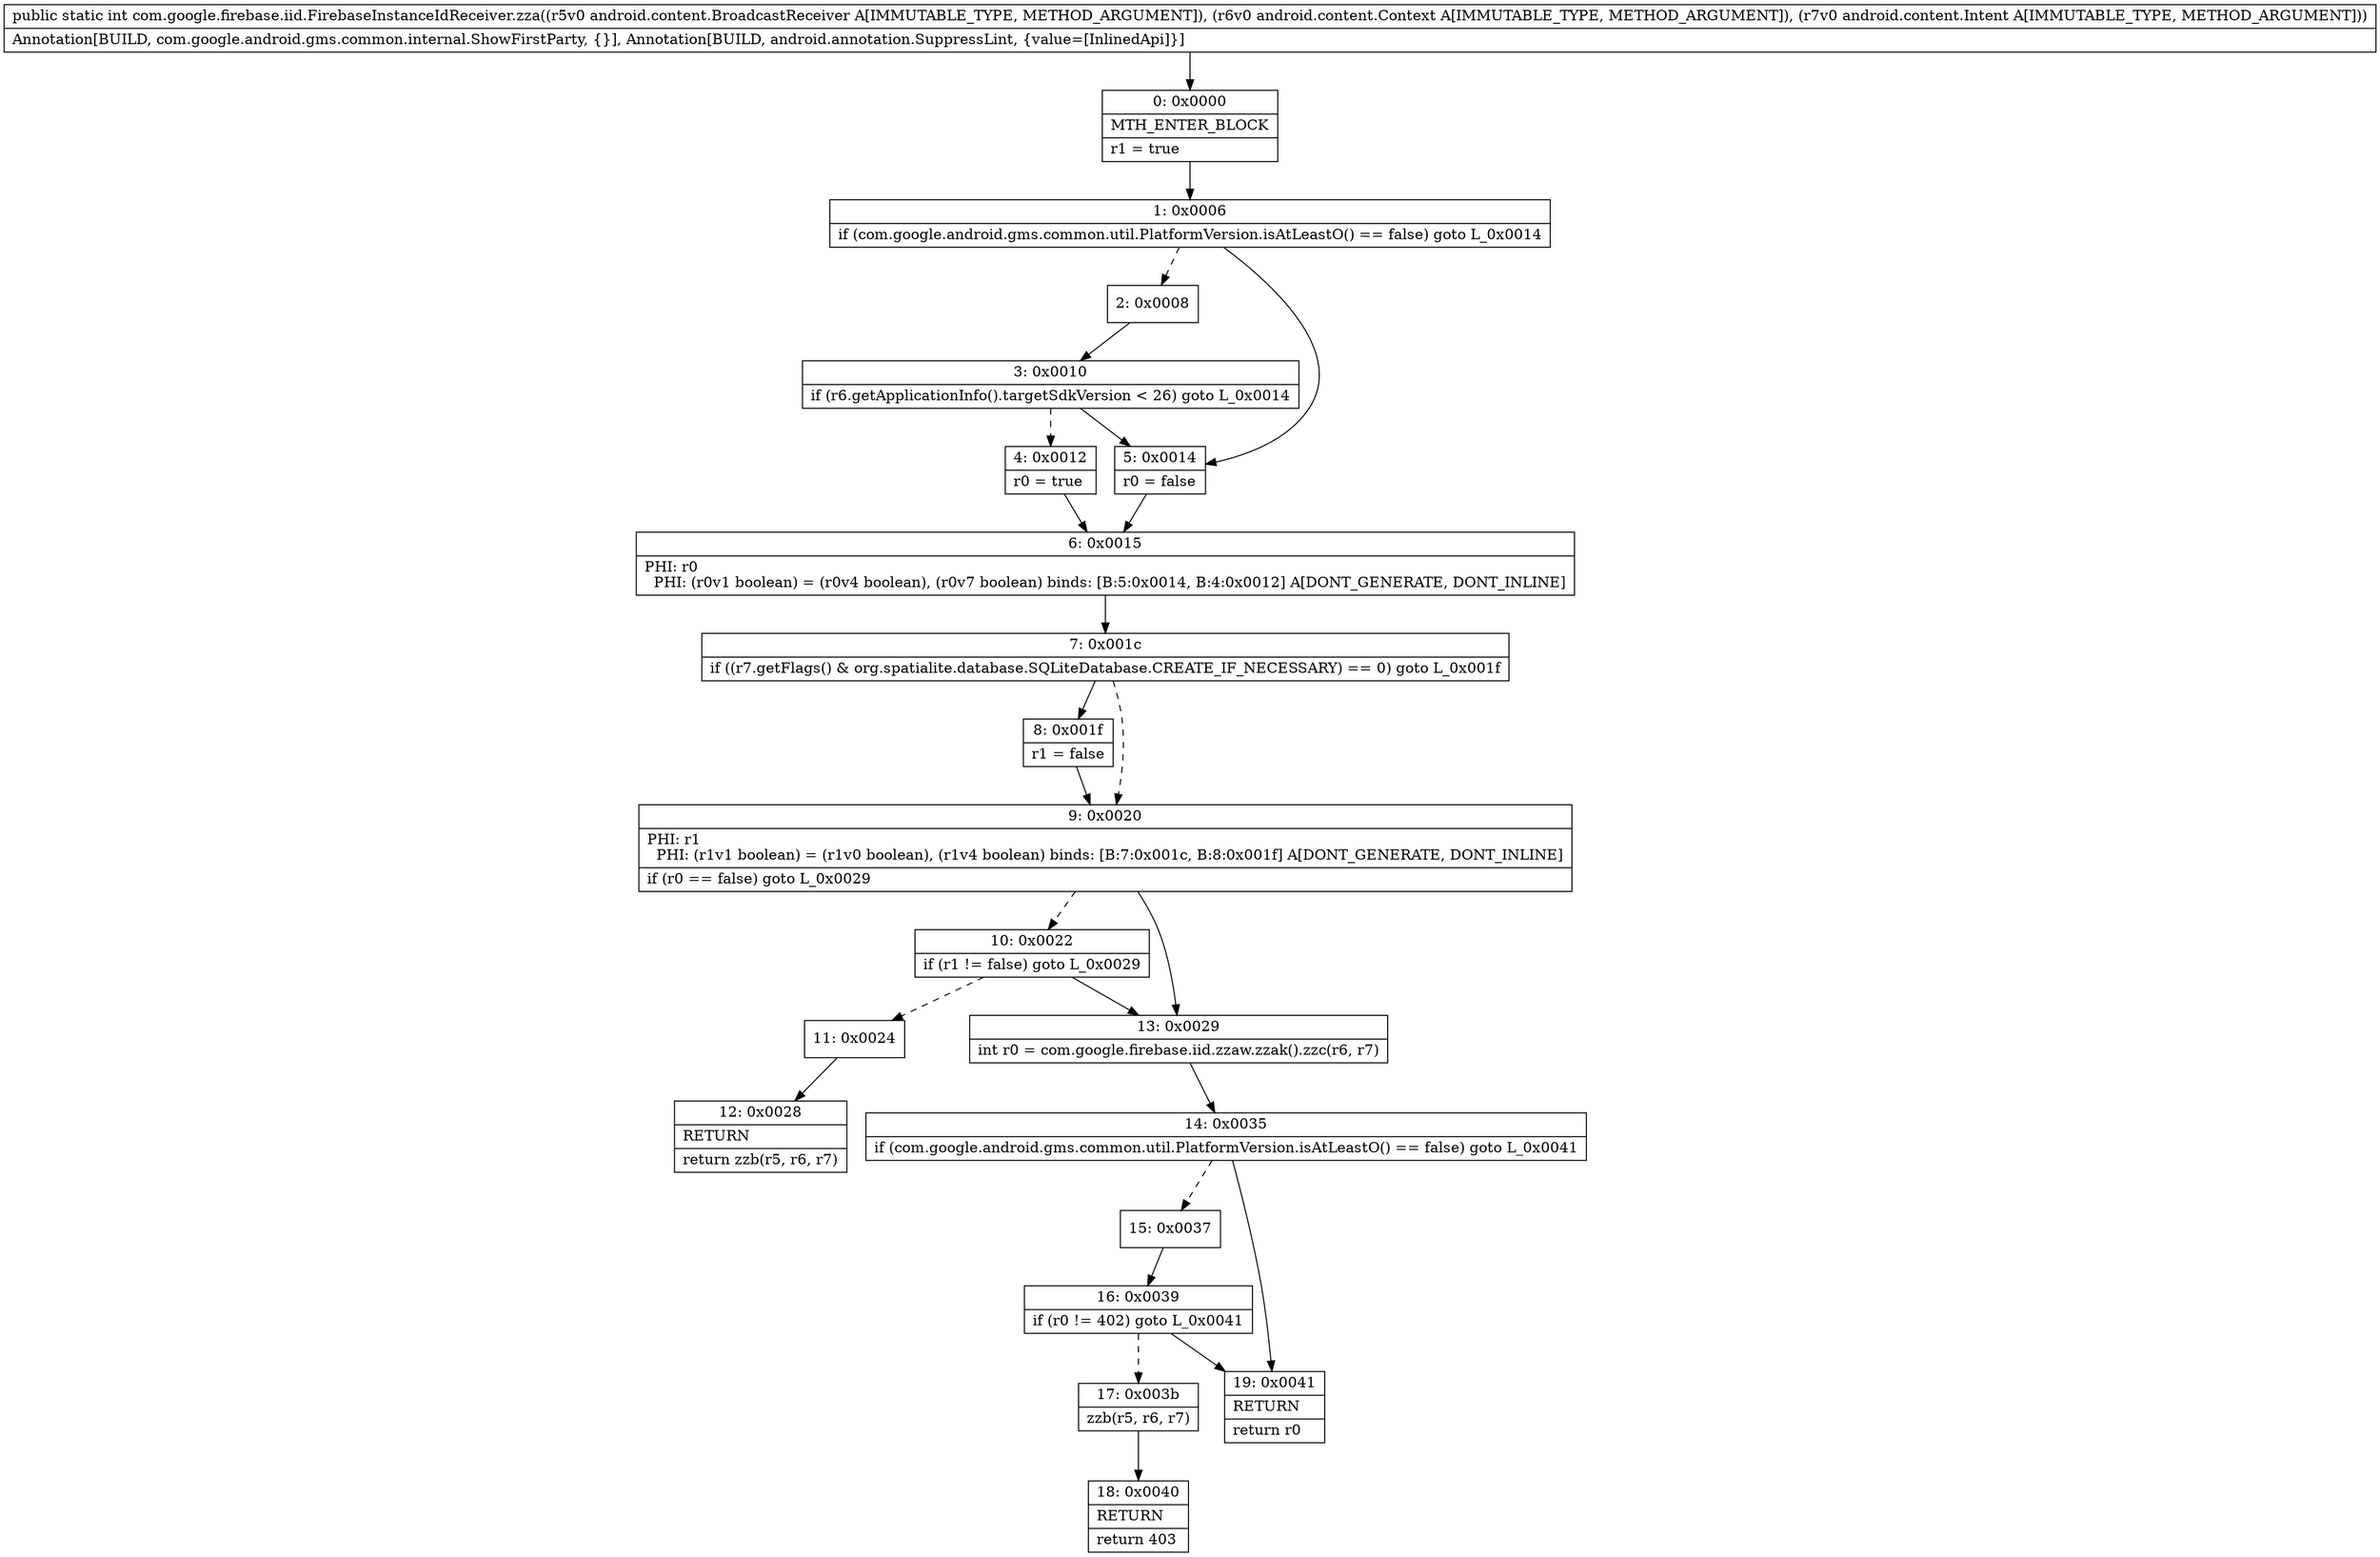 digraph "CFG forcom.google.firebase.iid.FirebaseInstanceIdReceiver.zza(Landroid\/content\/BroadcastReceiver;Landroid\/content\/Context;Landroid\/content\/Intent;)I" {
Node_0 [shape=record,label="{0\:\ 0x0000|MTH_ENTER_BLOCK\l|r1 = true\l}"];
Node_1 [shape=record,label="{1\:\ 0x0006|if (com.google.android.gms.common.util.PlatformVersion.isAtLeastO() == false) goto L_0x0014\l}"];
Node_2 [shape=record,label="{2\:\ 0x0008}"];
Node_3 [shape=record,label="{3\:\ 0x0010|if (r6.getApplicationInfo().targetSdkVersion \< 26) goto L_0x0014\l}"];
Node_4 [shape=record,label="{4\:\ 0x0012|r0 = true\l}"];
Node_5 [shape=record,label="{5\:\ 0x0014|r0 = false\l}"];
Node_6 [shape=record,label="{6\:\ 0x0015|PHI: r0 \l  PHI: (r0v1 boolean) = (r0v4 boolean), (r0v7 boolean) binds: [B:5:0x0014, B:4:0x0012] A[DONT_GENERATE, DONT_INLINE]\l}"];
Node_7 [shape=record,label="{7\:\ 0x001c|if ((r7.getFlags() & org.spatialite.database.SQLiteDatabase.CREATE_IF_NECESSARY) == 0) goto L_0x001f\l}"];
Node_8 [shape=record,label="{8\:\ 0x001f|r1 = false\l}"];
Node_9 [shape=record,label="{9\:\ 0x0020|PHI: r1 \l  PHI: (r1v1 boolean) = (r1v0 boolean), (r1v4 boolean) binds: [B:7:0x001c, B:8:0x001f] A[DONT_GENERATE, DONT_INLINE]\l|if (r0 == false) goto L_0x0029\l}"];
Node_10 [shape=record,label="{10\:\ 0x0022|if (r1 != false) goto L_0x0029\l}"];
Node_11 [shape=record,label="{11\:\ 0x0024}"];
Node_12 [shape=record,label="{12\:\ 0x0028|RETURN\l|return zzb(r5, r6, r7)\l}"];
Node_13 [shape=record,label="{13\:\ 0x0029|int r0 = com.google.firebase.iid.zzaw.zzak().zzc(r6, r7)\l}"];
Node_14 [shape=record,label="{14\:\ 0x0035|if (com.google.android.gms.common.util.PlatformVersion.isAtLeastO() == false) goto L_0x0041\l}"];
Node_15 [shape=record,label="{15\:\ 0x0037}"];
Node_16 [shape=record,label="{16\:\ 0x0039|if (r0 != 402) goto L_0x0041\l}"];
Node_17 [shape=record,label="{17\:\ 0x003b|zzb(r5, r6, r7)\l}"];
Node_18 [shape=record,label="{18\:\ 0x0040|RETURN\l|return 403\l}"];
Node_19 [shape=record,label="{19\:\ 0x0041|RETURN\l|return r0\l}"];
MethodNode[shape=record,label="{public static int com.google.firebase.iid.FirebaseInstanceIdReceiver.zza((r5v0 android.content.BroadcastReceiver A[IMMUTABLE_TYPE, METHOD_ARGUMENT]), (r6v0 android.content.Context A[IMMUTABLE_TYPE, METHOD_ARGUMENT]), (r7v0 android.content.Intent A[IMMUTABLE_TYPE, METHOD_ARGUMENT]))  | Annotation[BUILD, com.google.android.gms.common.internal.ShowFirstParty, \{\}], Annotation[BUILD, android.annotation.SuppressLint, \{value=[InlinedApi]\}]\l}"];
MethodNode -> Node_0;
Node_0 -> Node_1;
Node_1 -> Node_2[style=dashed];
Node_1 -> Node_5;
Node_2 -> Node_3;
Node_3 -> Node_4[style=dashed];
Node_3 -> Node_5;
Node_4 -> Node_6;
Node_5 -> Node_6;
Node_6 -> Node_7;
Node_7 -> Node_8;
Node_7 -> Node_9[style=dashed];
Node_8 -> Node_9;
Node_9 -> Node_10[style=dashed];
Node_9 -> Node_13;
Node_10 -> Node_11[style=dashed];
Node_10 -> Node_13;
Node_11 -> Node_12;
Node_13 -> Node_14;
Node_14 -> Node_15[style=dashed];
Node_14 -> Node_19;
Node_15 -> Node_16;
Node_16 -> Node_17[style=dashed];
Node_16 -> Node_19;
Node_17 -> Node_18;
}

